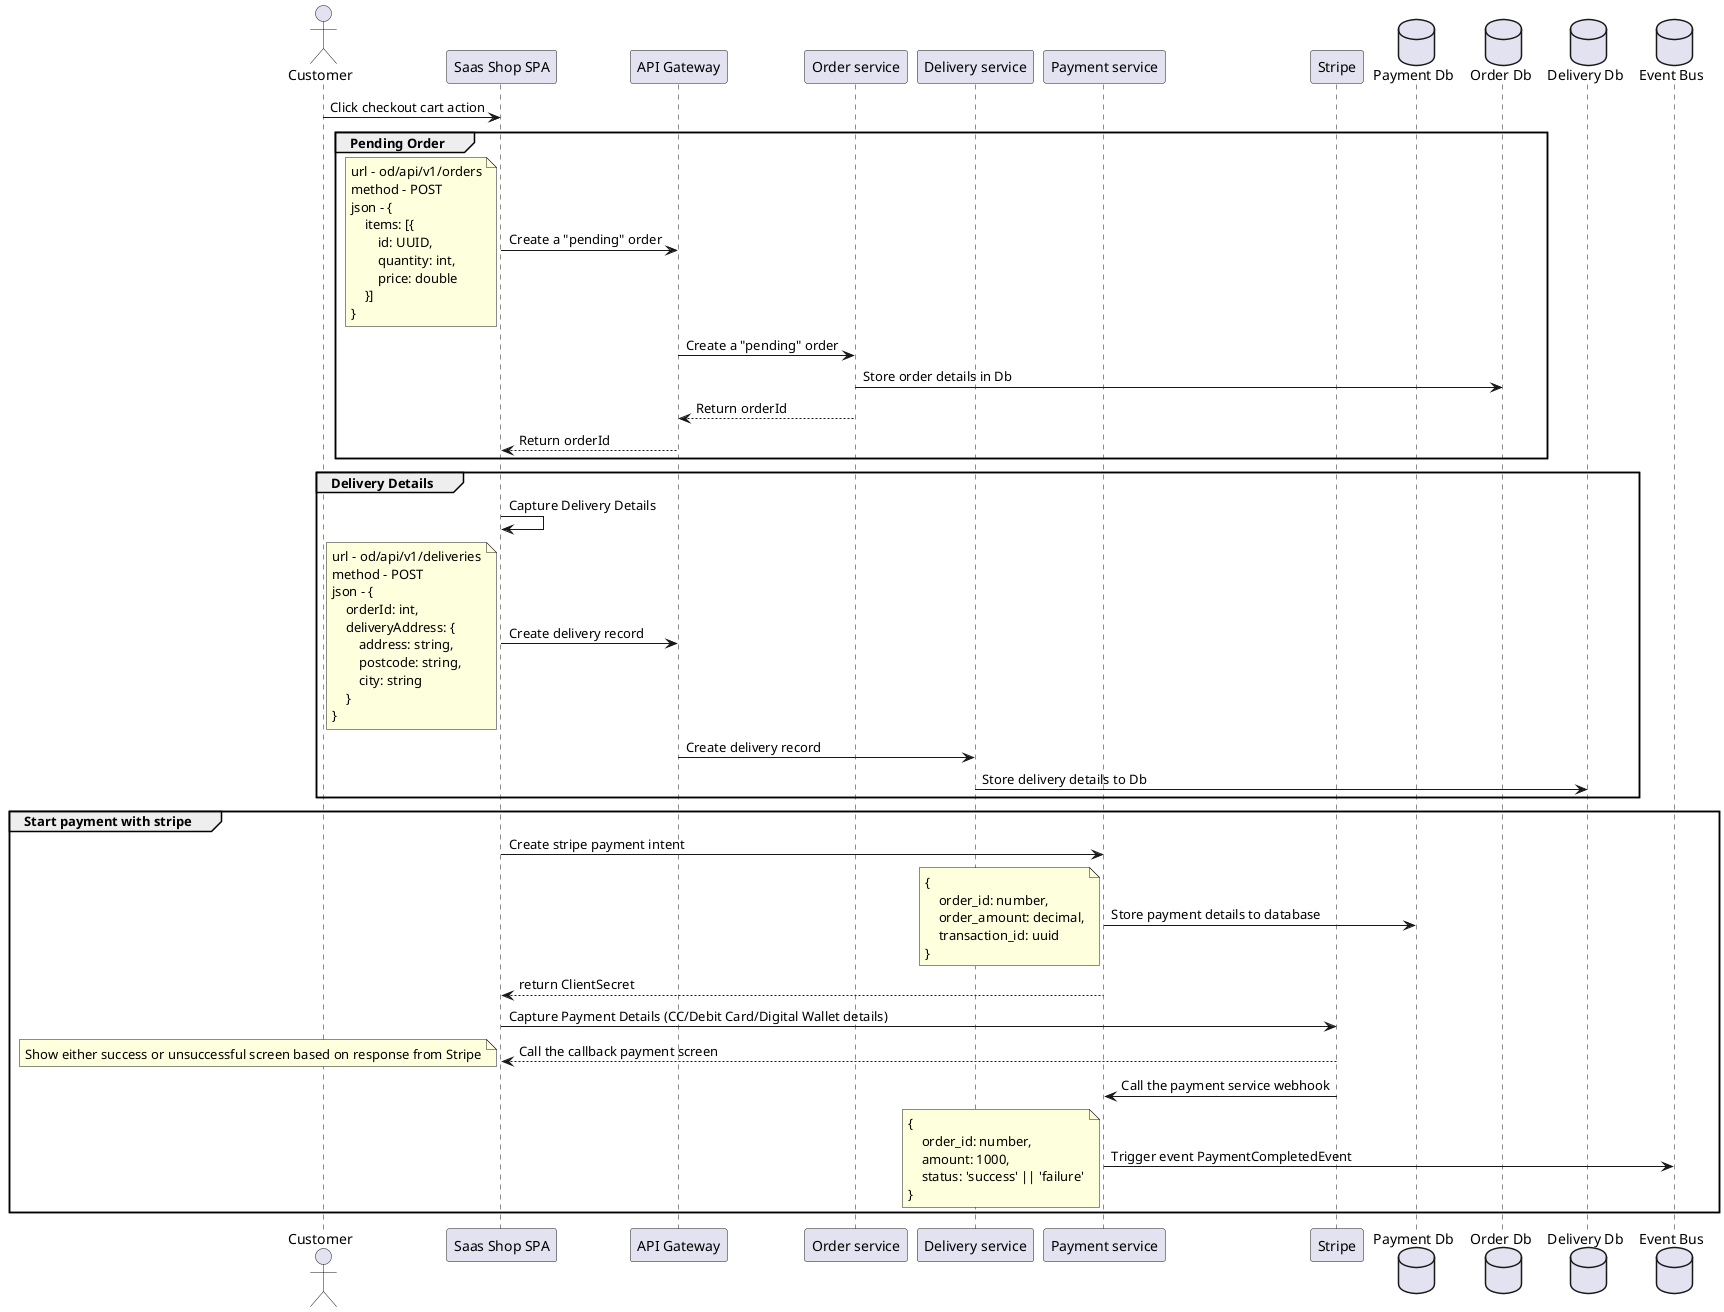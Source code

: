 @startuml
'https://plantuml.com/sequence-diagram

actor Customer as customer
participant "Saas Shop SPA" as spa
participant "API Gateway" as apiGateway
participant "Order service" as orderService
participant "Delivery service" as deliveryService
participant "Payment service" as paymentService
participant Stripe as stripe
database "Payment Db" as paymentDb
database "Order Db" as orderDb
database "Delivery Db" as deliveryDb
database "Event Bus" as kafka

customer -> spa : Click checkout cart action

group Pending Order
    spa -> apiGateway : Create a "pending" order
    note left
        url - od/api/v1/orders
        method - POST
        json - {
            items: [{
                id: UUID,
                quantity: int,
                price: double
            }]
        }
    end note
    apiGateway -> orderService : Create a "pending" order
    orderService -> orderDb : Store order details in Db
    orderService --> apiGateway : Return orderId
    apiGateway --> spa : Return orderId
end group

group Delivery Details
    spa -> spa : Capture Delivery Details
    spa -> apiGateway : Create delivery record
    note left
        url - od/api/v1/deliveries
        method - POST
        json - {
            orderId: int,
            deliveryAddress: {
                address: string,
                postcode: string,
                city: string
            }
        }
    end note
    apiGateway -> deliveryService : Create delivery record
    deliveryService -> deliveryDb : Store delivery details to Db
end group

group Start payment with stripe

    spa -> paymentService : Create stripe payment intent
    paymentService -> paymentDb : Store payment details to database
    note left
        {
            order_id: number,
            order_amount: decimal,
            transaction_id: uuid
        }
    end note
    paymentService --> spa : return ClientSecret

    spa -> stripe : Capture Payment Details (CC/Debit Card/Digital Wallet details)
    stripe --> spa : Call the callback payment screen
    note left
        Show either success or unsuccessful screen based on response from Stripe
    end note

    stripe -> paymentService : Call the payment service webhook
    paymentService -> kafka : Trigger event PaymentCompletedEvent
    note left
        {
            order_id: number,
            amount: 1000,
            status: 'success' || 'failure'
        }
    end note

end group

@enduml